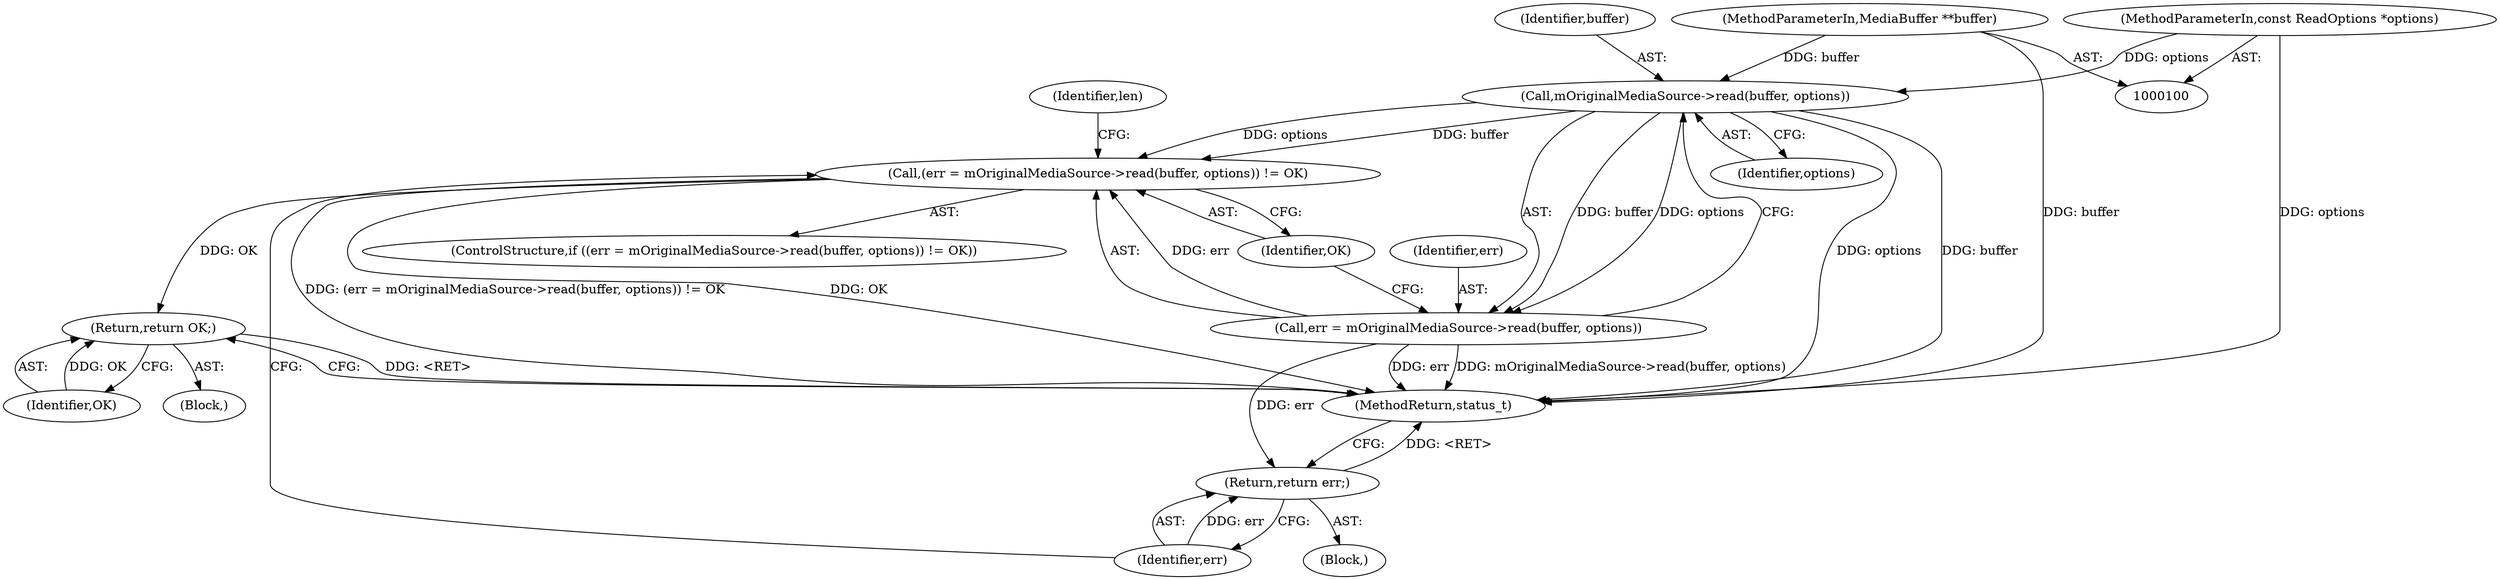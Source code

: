 digraph "0_Android_e248db02fbab2ee9162940bc19f087fd7d96cb9d@API" {
"1000110" [label="(Call,mOriginalMediaSource->read(buffer, options))"];
"1000101" [label="(MethodParameterIn,MediaBuffer **buffer)"];
"1000102" [label="(MethodParameterIn,const ReadOptions *options)"];
"1000107" [label="(Call,(err = mOriginalMediaSource->read(buffer, options)) != OK)"];
"1000441" [label="(Return,return OK;)"];
"1000108" [label="(Call,err = mOriginalMediaSource->read(buffer, options))"];
"1000115" [label="(Return,return err;)"];
"1000441" [label="(Return,return OK;)"];
"1000115" [label="(Return,return err;)"];
"1000111" [label="(Identifier,buffer)"];
"1000107" [label="(Call,(err = mOriginalMediaSource->read(buffer, options)) != OK)"];
"1000109" [label="(Identifier,err)"];
"1000114" [label="(Block,)"];
"1000443" [label="(MethodReturn,status_t)"];
"1000112" [label="(Identifier,options)"];
"1000110" [label="(Call,mOriginalMediaSource->read(buffer, options))"];
"1000113" [label="(Identifier,OK)"];
"1000103" [label="(Block,)"];
"1000442" [label="(Identifier,OK)"];
"1000106" [label="(ControlStructure,if ((err = mOriginalMediaSource->read(buffer, options)) != OK))"];
"1000101" [label="(MethodParameterIn,MediaBuffer **buffer)"];
"1000102" [label="(MethodParameterIn,const ReadOptions *options)"];
"1000119" [label="(Identifier,len)"];
"1000108" [label="(Call,err = mOriginalMediaSource->read(buffer, options))"];
"1000116" [label="(Identifier,err)"];
"1000110" -> "1000108"  [label="AST: "];
"1000110" -> "1000112"  [label="CFG: "];
"1000111" -> "1000110"  [label="AST: "];
"1000112" -> "1000110"  [label="AST: "];
"1000108" -> "1000110"  [label="CFG: "];
"1000110" -> "1000443"  [label="DDG: options"];
"1000110" -> "1000443"  [label="DDG: buffer"];
"1000110" -> "1000107"  [label="DDG: buffer"];
"1000110" -> "1000107"  [label="DDG: options"];
"1000110" -> "1000108"  [label="DDG: buffer"];
"1000110" -> "1000108"  [label="DDG: options"];
"1000101" -> "1000110"  [label="DDG: buffer"];
"1000102" -> "1000110"  [label="DDG: options"];
"1000101" -> "1000100"  [label="AST: "];
"1000101" -> "1000443"  [label="DDG: buffer"];
"1000102" -> "1000100"  [label="AST: "];
"1000102" -> "1000443"  [label="DDG: options"];
"1000107" -> "1000106"  [label="AST: "];
"1000107" -> "1000113"  [label="CFG: "];
"1000108" -> "1000107"  [label="AST: "];
"1000113" -> "1000107"  [label="AST: "];
"1000116" -> "1000107"  [label="CFG: "];
"1000119" -> "1000107"  [label="CFG: "];
"1000107" -> "1000443"  [label="DDG: (err = mOriginalMediaSource->read(buffer, options)) != OK"];
"1000107" -> "1000443"  [label="DDG: OK"];
"1000108" -> "1000107"  [label="DDG: err"];
"1000107" -> "1000441"  [label="DDG: OK"];
"1000441" -> "1000103"  [label="AST: "];
"1000441" -> "1000442"  [label="CFG: "];
"1000442" -> "1000441"  [label="AST: "];
"1000443" -> "1000441"  [label="CFG: "];
"1000441" -> "1000443"  [label="DDG: <RET>"];
"1000442" -> "1000441"  [label="DDG: OK"];
"1000109" -> "1000108"  [label="AST: "];
"1000113" -> "1000108"  [label="CFG: "];
"1000108" -> "1000443"  [label="DDG: mOriginalMediaSource->read(buffer, options)"];
"1000108" -> "1000443"  [label="DDG: err"];
"1000108" -> "1000115"  [label="DDG: err"];
"1000115" -> "1000114"  [label="AST: "];
"1000115" -> "1000116"  [label="CFG: "];
"1000116" -> "1000115"  [label="AST: "];
"1000443" -> "1000115"  [label="CFG: "];
"1000115" -> "1000443"  [label="DDG: <RET>"];
"1000116" -> "1000115"  [label="DDG: err"];
}
